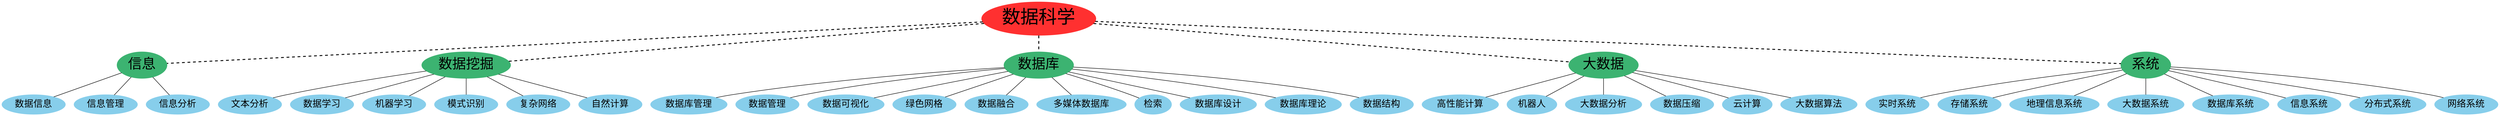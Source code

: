 graph s{
    #bgcolor = aliceblue;
    node [color=skyblue, style = filled];
    数据科学 [color = firebrick1, style = filled, fontsize = 40];
    信息 [color = mediumseagreen, style = filled, fontsize = 30];
    数据挖掘 [color = mediumseagreen, style = filled, fontsize = 30];
    数据库 [color = mediumseagreen, style = filled, fontsize = 30];
    大数据 [color = mediumseagreen, style = filled, fontsize = 30];
    系统 [color = mediumseagreen, style = filled, fontsize = 30];
    edge [penwidth = 2, style = dashed];
    数据科学 -- 信息;
    数据科学 -- 数据挖掘;
    数据科学 -- 数据库;
    数据科学 -- 大数据;
    数据科学 -- 系统;
    node [fontsize = 20]
    edge [penwidth = 1, style = filled];
    信息 -- 数据信息;
    系统 -- 实时系统;
    数据挖掘 -- 文本分析;
    系统 -- 存储系统;
    数据库 -- 数据库管理;
    数据库 -- 数据管理;
    数据库 -- 数据可视化;
    数据库 -- 绿色网格;
    数据挖掘 -- 数据学习;
    数据挖掘 -- 机器学习;
    数据挖掘 -- 模式识别;
    数据库 -- 数据融合;
    大数据 -- 高性能计算;
    数据挖掘 -- 复杂网络;
    信息 -- 信息管理;
    数据库 -- 多媒体数据库;
    系统 -- 地理信息系统;
    系统 -- 大数据系统;
    数据库 -- 检索;
    系统 -- 数据库系统;
    数据库 -- 数据库设计;
    系统 -- 信息系统;
    大数据 -- 机器人;
    数据库 -- 数据库理论;
    大数据 -- 大数据分析;
    大数据 -- 数据压缩;
    大数据 -- 云计算;
    数据挖掘 -- 自然计算;
    系统 -- 分布式系统;
    数据库 -- 数据结构;
    大数据 -- 大数据算法;
    信息 -- 信息分析;
    系统 -- 网络系统;
}
